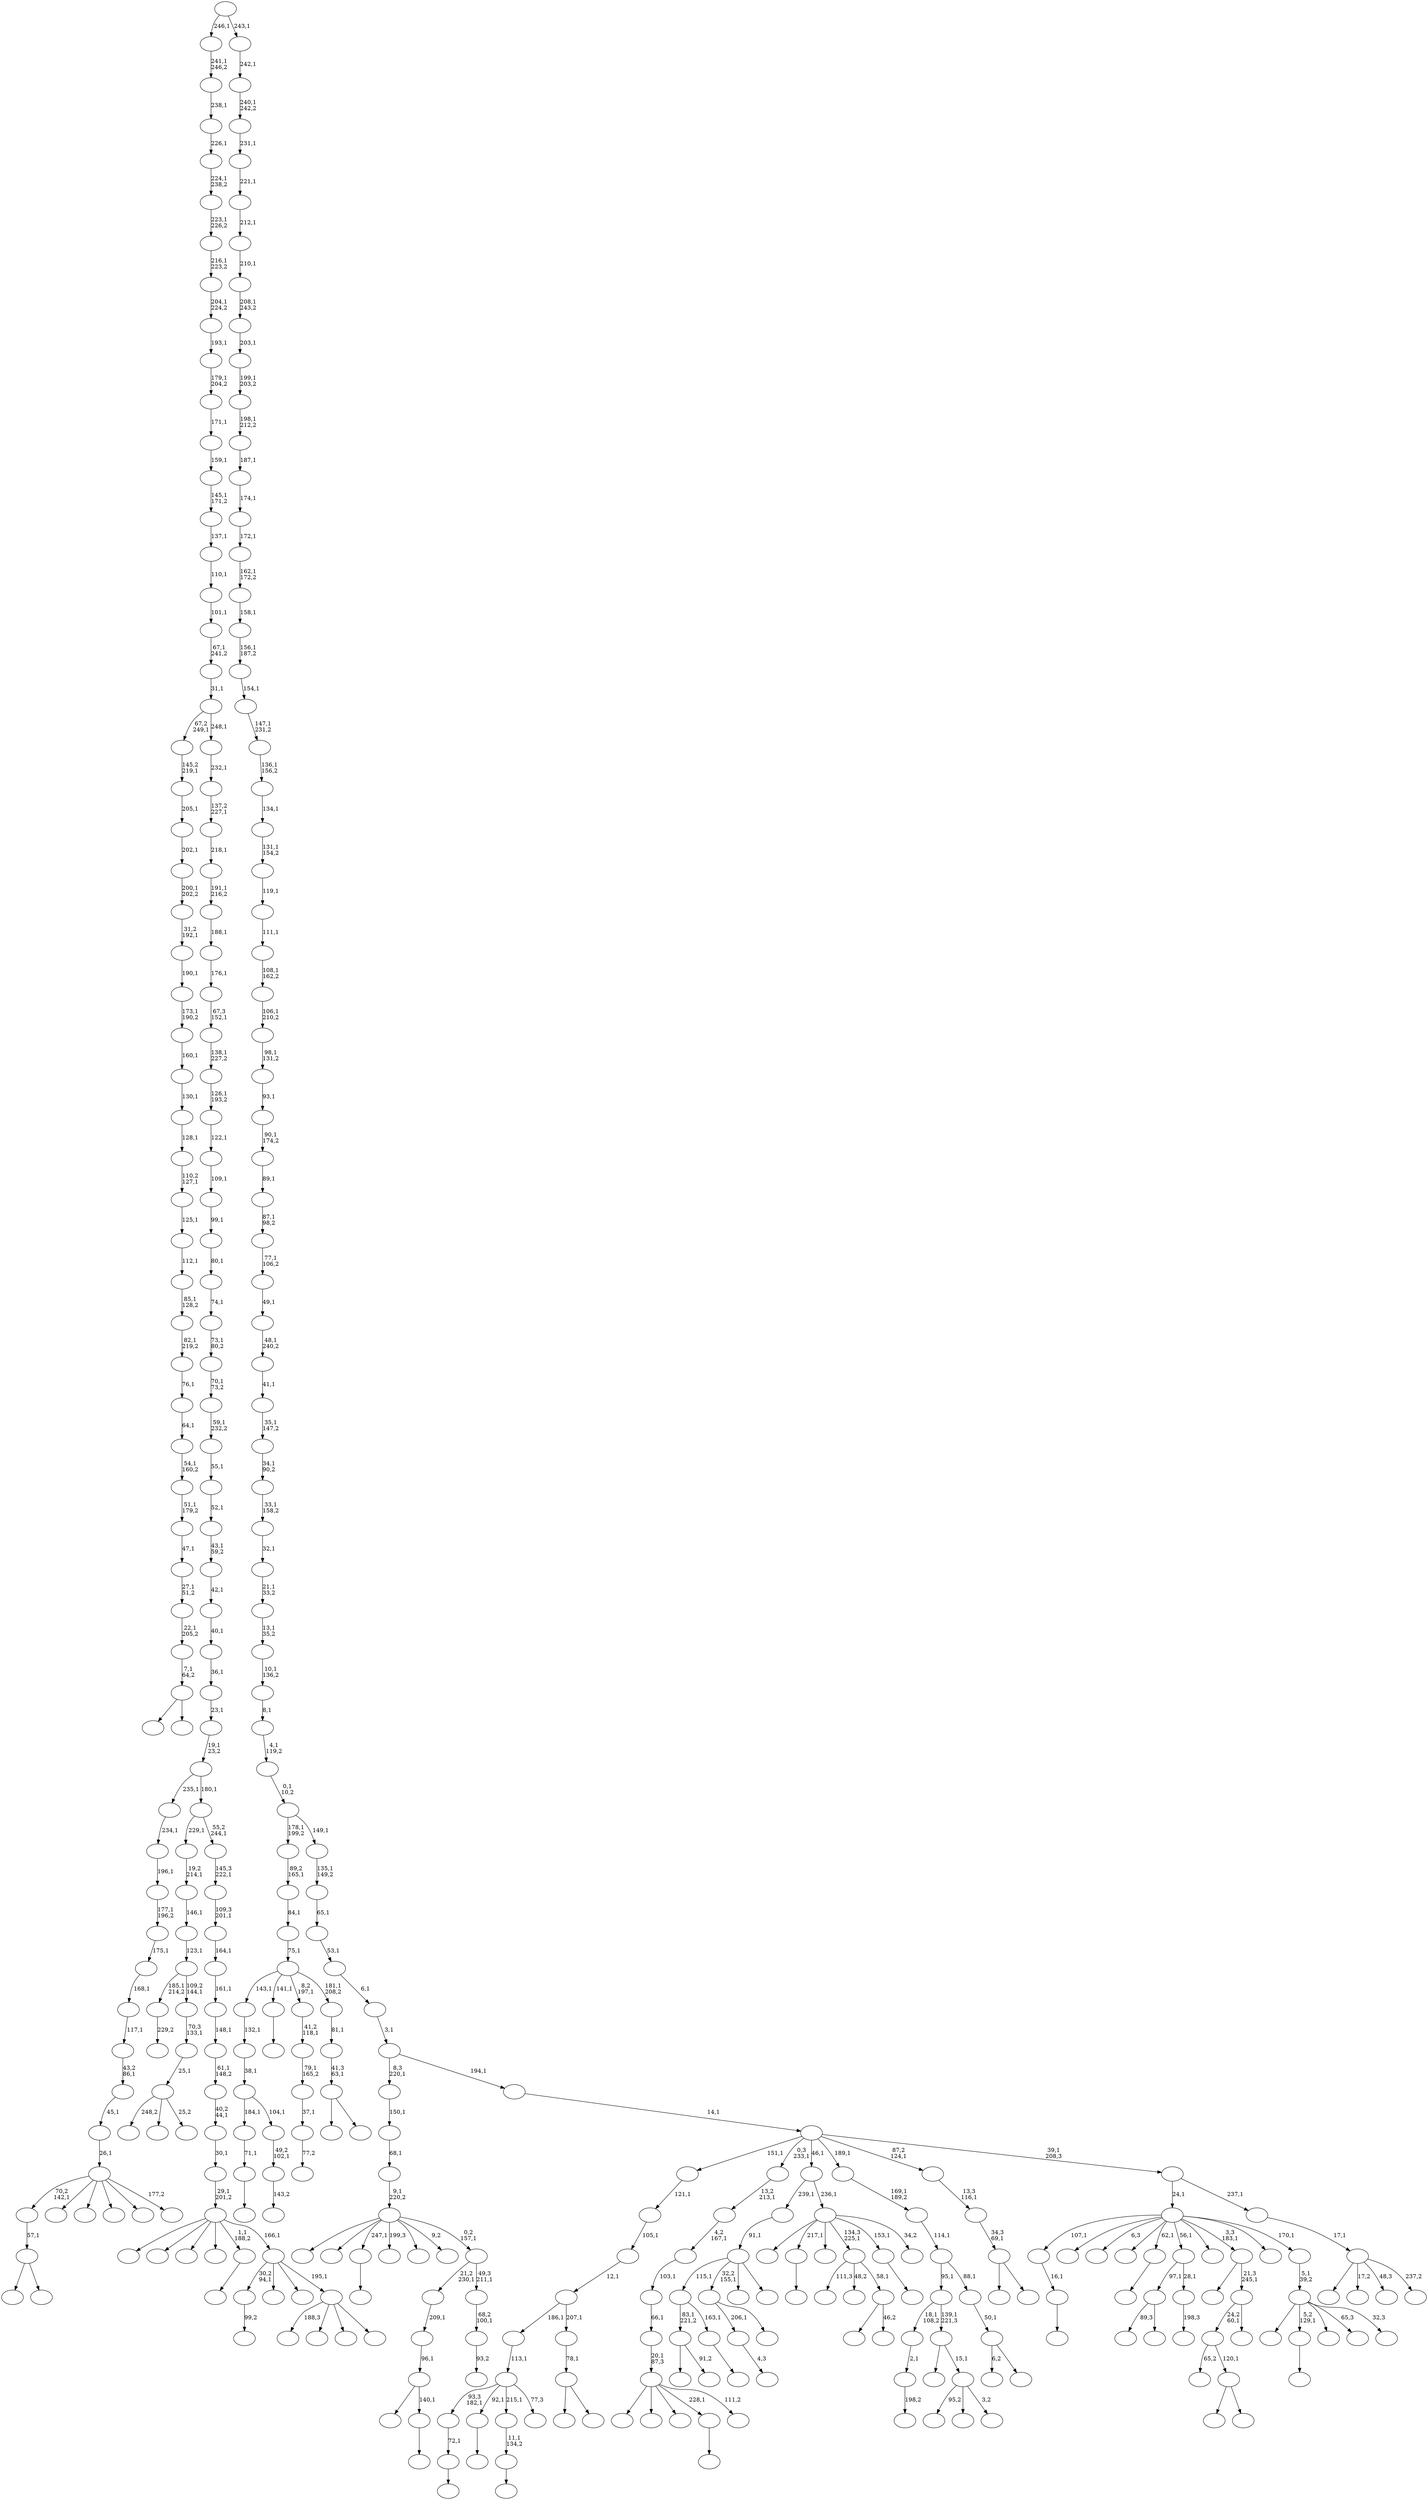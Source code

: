 digraph T {
	350 [label=""]
	349 [label=""]
	348 [label=""]
	347 [label=""]
	346 [label=""]
	345 [label=""]
	344 [label=""]
	343 [label=""]
	342 [label=""]
	341 [label=""]
	340 [label=""]
	339 [label=""]
	338 [label=""]
	337 [label=""]
	336 [label=""]
	335 [label=""]
	334 [label=""]
	333 [label=""]
	332 [label=""]
	331 [label=""]
	330 [label=""]
	329 [label=""]
	328 [label=""]
	327 [label=""]
	326 [label=""]
	325 [label=""]
	324 [label=""]
	323 [label=""]
	322 [label=""]
	321 [label=""]
	320 [label=""]
	319 [label=""]
	318 [label=""]
	317 [label=""]
	316 [label=""]
	315 [label=""]
	314 [label=""]
	313 [label=""]
	312 [label=""]
	311 [label=""]
	310 [label=""]
	309 [label=""]
	308 [label=""]
	307 [label=""]
	306 [label=""]
	305 [label=""]
	304 [label=""]
	303 [label=""]
	302 [label=""]
	301 [label=""]
	300 [label=""]
	299 [label=""]
	298 [label=""]
	297 [label=""]
	296 [label=""]
	295 [label=""]
	294 [label=""]
	293 [label=""]
	292 [label=""]
	291 [label=""]
	290 [label=""]
	289 [label=""]
	288 [label=""]
	287 [label=""]
	286 [label=""]
	285 [label=""]
	284 [label=""]
	283 [label=""]
	282 [label=""]
	281 [label=""]
	280 [label=""]
	279 [label=""]
	278 [label=""]
	277 [label=""]
	276 [label=""]
	275 [label=""]
	274 [label=""]
	273 [label=""]
	272 [label=""]
	271 [label=""]
	270 [label=""]
	269 [label=""]
	268 [label=""]
	267 [label=""]
	266 [label=""]
	265 [label=""]
	264 [label=""]
	263 [label=""]
	262 [label=""]
	261 [label=""]
	260 [label=""]
	259 [label=""]
	258 [label=""]
	257 [label=""]
	256 [label=""]
	255 [label=""]
	254 [label=""]
	253 [label=""]
	252 [label=""]
	251 [label=""]
	250 [label=""]
	249 [label=""]
	248 [label=""]
	247 [label=""]
	246 [label=""]
	245 [label=""]
	244 [label=""]
	243 [label=""]
	242 [label=""]
	241 [label=""]
	240 [label=""]
	239 [label=""]
	238 [label=""]
	237 [label=""]
	236 [label=""]
	235 [label=""]
	234 [label=""]
	233 [label=""]
	232 [label=""]
	231 [label=""]
	230 [label=""]
	229 [label=""]
	228 [label=""]
	227 [label=""]
	226 [label=""]
	225 [label=""]
	224 [label=""]
	223 [label=""]
	222 [label=""]
	221 [label=""]
	220 [label=""]
	219 [label=""]
	218 [label=""]
	217 [label=""]
	216 [label=""]
	215 [label=""]
	214 [label=""]
	213 [label=""]
	212 [label=""]
	211 [label=""]
	210 [label=""]
	209 [label=""]
	208 [label=""]
	207 [label=""]
	206 [label=""]
	205 [label=""]
	204 [label=""]
	203 [label=""]
	202 [label=""]
	201 [label=""]
	200 [label=""]
	199 [label=""]
	198 [label=""]
	197 [label=""]
	196 [label=""]
	195 [label=""]
	194 [label=""]
	193 [label=""]
	192 [label=""]
	191 [label=""]
	190 [label=""]
	189 [label=""]
	188 [label=""]
	187 [label=""]
	186 [label=""]
	185 [label=""]
	184 [label=""]
	183 [label=""]
	182 [label=""]
	181 [label=""]
	180 [label=""]
	179 [label=""]
	178 [label=""]
	177 [label=""]
	176 [label=""]
	175 [label=""]
	174 [label=""]
	173 [label=""]
	172 [label=""]
	171 [label=""]
	170 [label=""]
	169 [label=""]
	168 [label=""]
	167 [label=""]
	166 [label=""]
	165 [label=""]
	164 [label=""]
	163 [label=""]
	162 [label=""]
	161 [label=""]
	160 [label=""]
	159 [label=""]
	158 [label=""]
	157 [label=""]
	156 [label=""]
	155 [label=""]
	154 [label=""]
	153 [label=""]
	152 [label=""]
	151 [label=""]
	150 [label=""]
	149 [label=""]
	148 [label=""]
	147 [label=""]
	146 [label=""]
	145 [label=""]
	144 [label=""]
	143 [label=""]
	142 [label=""]
	141 [label=""]
	140 [label=""]
	139 [label=""]
	138 [label=""]
	137 [label=""]
	136 [label=""]
	135 [label=""]
	134 [label=""]
	133 [label=""]
	132 [label=""]
	131 [label=""]
	130 [label=""]
	129 [label=""]
	128 [label=""]
	127 [label=""]
	126 [label=""]
	125 [label=""]
	124 [label=""]
	123 [label=""]
	122 [label=""]
	121 [label=""]
	120 [label=""]
	119 [label=""]
	118 [label=""]
	117 [label=""]
	116 [label=""]
	115 [label=""]
	114 [label=""]
	113 [label=""]
	112 [label=""]
	111 [label=""]
	110 [label=""]
	109 [label=""]
	108 [label=""]
	107 [label=""]
	106 [label=""]
	105 [label=""]
	104 [label=""]
	103 [label=""]
	102 [label=""]
	101 [label=""]
	100 [label=""]
	99 [label=""]
	98 [label=""]
	97 [label=""]
	96 [label=""]
	95 [label=""]
	94 [label=""]
	93 [label=""]
	92 [label=""]
	91 [label=""]
	90 [label=""]
	89 [label=""]
	88 [label=""]
	87 [label=""]
	86 [label=""]
	85 [label=""]
	84 [label=""]
	83 [label=""]
	82 [label=""]
	81 [label=""]
	80 [label=""]
	79 [label=""]
	78 [label=""]
	77 [label=""]
	76 [label=""]
	75 [label=""]
	74 [label=""]
	73 [label=""]
	72 [label=""]
	71 [label=""]
	70 [label=""]
	69 [label=""]
	68 [label=""]
	67 [label=""]
	66 [label=""]
	65 [label=""]
	64 [label=""]
	63 [label=""]
	62 [label=""]
	61 [label=""]
	60 [label=""]
	59 [label=""]
	58 [label=""]
	57 [label=""]
	56 [label=""]
	55 [label=""]
	54 [label=""]
	53 [label=""]
	52 [label=""]
	51 [label=""]
	50 [label=""]
	49 [label=""]
	48 [label=""]
	47 [label=""]
	46 [label=""]
	45 [label=""]
	44 [label=""]
	43 [label=""]
	42 [label=""]
	41 [label=""]
	40 [label=""]
	39 [label=""]
	38 [label=""]
	37 [label=""]
	36 [label=""]
	35 [label=""]
	34 [label=""]
	33 [label=""]
	32 [label=""]
	31 [label=""]
	30 [label=""]
	29 [label=""]
	28 [label=""]
	27 [label=""]
	26 [label=""]
	25 [label=""]
	24 [label=""]
	23 [label=""]
	22 [label=""]
	21 [label=""]
	20 [label=""]
	19 [label=""]
	18 [label=""]
	17 [label=""]
	16 [label=""]
	15 [label=""]
	14 [label=""]
	13 [label=""]
	12 [label=""]
	11 [label=""]
	10 [label=""]
	9 [label=""]
	8 [label=""]
	7 [label=""]
	6 [label=""]
	5 [label=""]
	4 [label=""]
	3 [label=""]
	2 [label=""]
	1 [label=""]
	0 [label=""]
	347 -> 348 [label=""]
	346 -> 347 [label="72,1"]
	344 -> 345 [label=""]
	342 -> 343 [label="229,2"]
	338 -> 350 [label=""]
	338 -> 339 [label=""]
	337 -> 338 [label="57,1"]
	326 -> 327 [label=""]
	325 -> 326 [label="11,1\n134,2"]
	323 -> 324 [label=""]
	321 -> 322 [label=""]
	320 -> 321 [label="71,1"]
	318 -> 319 [label="143,2"]
	317 -> 318 [label="49,2\n102,1"]
	316 -> 320 [label="184,1"]
	316 -> 317 [label="104,1"]
	315 -> 316 [label="38,1"]
	314 -> 315 [label="132,1"]
	312 -> 313 [label="4,3"]
	310 -> 311 [label="99,2"]
	307 -> 308 [label="198,2"]
	306 -> 307 [label="2,1"]
	303 -> 304 [label=""]
	302 -> 303 [label="16,1"]
	297 -> 340 [label=""]
	297 -> 298 [label=""]
	296 -> 297 [label="7,1\n64,2"]
	295 -> 296 [label="22,1\n205,2"]
	294 -> 295 [label="27,1\n51,2"]
	293 -> 294 [label="47,1"]
	292 -> 293 [label="51,1\n179,2"]
	291 -> 292 [label="54,1\n160,2"]
	290 -> 291 [label="64,1"]
	289 -> 290 [label="76,1"]
	288 -> 289 [label="82,1\n219,2"]
	287 -> 288 [label="85,1\n128,2"]
	286 -> 287 [label="112,1"]
	285 -> 286 [label="125,1"]
	284 -> 285 [label="110,2\n127,1"]
	283 -> 284 [label="128,1"]
	282 -> 283 [label="130,1"]
	281 -> 282 [label="160,1"]
	280 -> 281 [label="173,1\n190,2"]
	279 -> 280 [label="190,1"]
	278 -> 279 [label="31,2\n192,1"]
	277 -> 278 [label="200,1\n202,2"]
	276 -> 277 [label="202,1"]
	275 -> 276 [label="205,1"]
	274 -> 275 [label="145,2\n219,1"]
	270 -> 271 [label=""]
	262 -> 263 [label=""]
	260 -> 305 [label=""]
	260 -> 261 [label="91,2"]
	254 -> 255 [label=""]
	253 -> 260 [label="83,1\n221,2"]
	253 -> 254 [label="163,1"]
	251 -> 252 [label="77,2"]
	250 -> 251 [label="37,1"]
	249 -> 250 [label="79,1\n165,2"]
	248 -> 249 [label="41,2\n118,1"]
	245 -> 332 [label="89,3"]
	245 -> 246 [label=""]
	243 -> 346 [label="93,3\n182,1"]
	243 -> 344 [label="92,1"]
	243 -> 325 [label="215,1"]
	243 -> 244 [label="77,3"]
	242 -> 243 [label="113,1"]
	239 -> 312 [label="206,1"]
	239 -> 240 [label=""]
	237 -> 238 [label=""]
	234 -> 299 [label=""]
	234 -> 235 [label=""]
	233 -> 234 [label="41,3\n63,1"]
	232 -> 233 [label="81,1"]
	231 -> 314 [label="143,1"]
	231 -> 262 [label="141,1"]
	231 -> 248 [label="8,2\n197,1"]
	231 -> 232 [label="181,1\n208,2"]
	230 -> 231 [label="75,1"]
	229 -> 230 [label="84,1"]
	228 -> 229 [label="89,2\n165,1"]
	224 -> 225 [label=""]
	223 -> 331 [label=""]
	223 -> 224 [label="140,1"]
	222 -> 223 [label="96,1"]
	221 -> 222 [label="209,1"]
	219 -> 220 [label=""]
	216 -> 217 [label=""]
	214 -> 215 [label="198,3"]
	213 -> 245 [label="97,1"]
	213 -> 214 [label="28,1"]
	203 -> 341 [label="248,2"]
	203 -> 236 [label=""]
	203 -> 204 [label="25,2"]
	202 -> 203 [label="25,1"]
	201 -> 202 [label="70,3\n133,1"]
	200 -> 342 [label="185,1\n214,2"]
	200 -> 201 [label="109,2\n144,1"]
	199 -> 200 [label="123,1"]
	198 -> 199 [label="146,1"]
	197 -> 198 [label="19,2\n214,1"]
	195 -> 333 [label=""]
	195 -> 196 [label=""]
	194 -> 257 [label="65,2"]
	194 -> 195 [label="120,1"]
	192 -> 253 [label="115,1"]
	192 -> 239 [label="32,2\n155,1"]
	192 -> 226 [label=""]
	192 -> 193 [label=""]
	191 -> 192 [label="91,1"]
	187 -> 268 [label=""]
	187 -> 188 [label="46,2"]
	186 -> 205 [label="111,3"]
	186 -> 189 [label="48,2"]
	186 -> 187 [label="58,1"]
	184 -> 194 [label="24,2\n60,1"]
	184 -> 185 [label=""]
	183 -> 212 [label=""]
	183 -> 184 [label="21,3\n245,1"]
	179 -> 334 [label=""]
	179 -> 180 [label=""]
	178 -> 179 [label="78,1"]
	177 -> 242 [label="186,1"]
	177 -> 178 [label="207,1"]
	176 -> 177 [label="12,1"]
	175 -> 176 [label="105,1"]
	174 -> 175 [label="121,1"]
	170 -> 349 [label=""]
	170 -> 273 [label=""]
	170 -> 258 [label=""]
	170 -> 216 [label="228,1"]
	170 -> 171 [label="111,2"]
	169 -> 170 [label="20,1\n87,3"]
	168 -> 169 [label="66,1"]
	167 -> 168 [label="103,1"]
	166 -> 167 [label="4,2\n167,1"]
	165 -> 166 [label="13,2\n213,1"]
	160 -> 161 [label=""]
	158 -> 159 [label=""]
	154 -> 337 [label="70,2\n142,1"]
	154 -> 336 [label=""]
	154 -> 266 [label=""]
	154 -> 218 [label=""]
	154 -> 172 [label=""]
	154 -> 155 [label="177,2"]
	153 -> 154 [label="26,1"]
	152 -> 153 [label="45,1"]
	151 -> 152 [label="43,2\n86,1"]
	150 -> 151 [label="117,1"]
	149 -> 150 [label="168,1"]
	148 -> 149 [label="175,1"]
	147 -> 148 [label="177,1\n196,2"]
	146 -> 147 [label="196,1"]
	145 -> 146 [label="234,1"]
	143 -> 301 [label="188,3"]
	143 -> 209 [label=""]
	143 -> 206 [label=""]
	143 -> 144 [label=""]
	142 -> 310 [label="30,2\n94,1"]
	142 -> 264 [label=""]
	142 -> 162 [label=""]
	142 -> 143 [label="195,1"]
	141 -> 309 [label=""]
	141 -> 272 [label=""]
	141 -> 211 [label=""]
	141 -> 208 [label=""]
	141 -> 158 [label="1,1\n188,2"]
	141 -> 142 [label="166,1"]
	140 -> 141 [label="29,1\n201,2"]
	139 -> 140 [label="30,1"]
	138 -> 139 [label="40,2\n44,1"]
	137 -> 138 [label="61,1\n148,2"]
	136 -> 137 [label="148,1"]
	135 -> 136 [label="161,1"]
	134 -> 135 [label="164,1"]
	133 -> 134 [label="109,3\n201,1"]
	132 -> 133 [label="145,3\n222,1"]
	131 -> 197 [label="229,1"]
	131 -> 132 [label="55,2\n244,1"]
	130 -> 145 [label="235,1"]
	130 -> 131 [label="180,1"]
	129 -> 130 [label="19,1\n23,2"]
	128 -> 129 [label="23,1"]
	127 -> 128 [label="36,1"]
	126 -> 127 [label="40,1"]
	125 -> 126 [label="42,1"]
	124 -> 125 [label="43,1\n59,2"]
	123 -> 124 [label="52,1"]
	122 -> 123 [label="55,1"]
	121 -> 122 [label="59,1\n232,2"]
	120 -> 121 [label="70,1\n73,2"]
	119 -> 120 [label="73,1\n80,2"]
	118 -> 119 [label="74,1"]
	117 -> 118 [label="80,1"]
	116 -> 117 [label="99,1"]
	115 -> 116 [label="109,1"]
	114 -> 115 [label="122,1"]
	113 -> 114 [label="126,1\n193,2"]
	112 -> 113 [label="138,1\n227,2"]
	111 -> 112 [label="67,3\n152,1"]
	110 -> 111 [label="176,1"]
	109 -> 110 [label="188,1"]
	108 -> 109 [label="191,1\n216,2"]
	107 -> 108 [label="218,1"]
	106 -> 107 [label="137,2\n227,1"]
	105 -> 106 [label="232,1"]
	104 -> 274 [label="67,2\n249,1"]
	104 -> 105 [label="248,1"]
	103 -> 104 [label="31,1"]
	102 -> 103 [label="67,1\n241,2"]
	101 -> 102 [label="101,1"]
	100 -> 101 [label="110,1"]
	99 -> 100 [label="137,1"]
	98 -> 99 [label="145,1\n171,2"]
	97 -> 98 [label="159,1"]
	96 -> 97 [label="171,1"]
	95 -> 96 [label="179,1\n204,2"]
	94 -> 95 [label="193,1"]
	93 -> 94 [label="204,1\n224,2"]
	92 -> 93 [label="216,1\n223,2"]
	91 -> 92 [label="223,1\n226,2"]
	90 -> 91 [label="224,1\n238,2"]
	89 -> 90 [label="226,1"]
	88 -> 89 [label="238,1"]
	87 -> 88 [label="241,1\n246,2"]
	85 -> 300 [label="95,2"]
	85 -> 267 [label=""]
	85 -> 86 [label="3,2"]
	84 -> 210 [label=""]
	84 -> 85 [label="15,1"]
	83 -> 306 [label="18,1\n108,2"]
	83 -> 84 [label="139,1\n221,3"]
	81 -> 328 [label=""]
	81 -> 270 [label="217,1"]
	81 -> 265 [label=""]
	81 -> 186 [label="134,3\n225,1"]
	81 -> 160 [label="153,1"]
	81 -> 82 [label="34,2"]
	80 -> 191 [label="239,1"]
	80 -> 81 [label="236,1"]
	78 -> 79 [label="93,2"]
	77 -> 78 [label="68,2\n100,1"]
	76 -> 221 [label="21,2\n230,1"]
	76 -> 77 [label="49,3\n211,1"]
	75 -> 329 [label=""]
	75 -> 241 [label=""]
	75 -> 237 [label="247,1"]
	75 -> 207 [label="199,3"]
	75 -> 182 [label=""]
	75 -> 157 [label="9,2"]
	75 -> 76 [label="0,2\n157,1"]
	74 -> 75 [label="9,1\n220,2"]
	73 -> 74 [label="68,1"]
	72 -> 73 [label="150,1"]
	70 -> 335 [label=""]
	70 -> 323 [label="5,2\n129,1"]
	70 -> 247 [label=""]
	70 -> 164 [label="65,3"]
	70 -> 71 [label="32,3"]
	69 -> 70 [label="5,1\n39,2"]
	68 -> 302 [label="107,1"]
	68 -> 269 [label=""]
	68 -> 259 [label="6,3"]
	68 -> 227 [label=""]
	68 -> 219 [label="62,1"]
	68 -> 213 [label="56,1"]
	68 -> 190 [label=""]
	68 -> 183 [label="3,3\n183,1"]
	68 -> 173 [label=""]
	68 -> 69 [label="170,1"]
	66 -> 330 [label="6,2"]
	66 -> 67 [label=""]
	65 -> 66 [label="50,1"]
	64 -> 83 [label="95,1"]
	64 -> 65 [label="88,1"]
	63 -> 64 [label="114,1"]
	62 -> 63 [label="169,1\n189,2"]
	60 -> 156 [label=""]
	60 -> 61 [label=""]
	59 -> 60 [label="34,3\n69,1"]
	58 -> 59 [label="13,3\n116,1"]
	56 -> 256 [label=""]
	56 -> 181 [label="17,2"]
	56 -> 163 [label="48,3"]
	56 -> 57 [label="237,2"]
	55 -> 56 [label="17,1"]
	54 -> 68 [label="24,1"]
	54 -> 55 [label="237,1"]
	53 -> 174 [label="151,1"]
	53 -> 165 [label="0,3\n233,1"]
	53 -> 80 [label="46,1"]
	53 -> 62 [label="189,1"]
	53 -> 58 [label="87,2\n124,1"]
	53 -> 54 [label="39,1\n208,3"]
	52 -> 53 [label="14,1"]
	51 -> 72 [label="8,3\n220,1"]
	51 -> 52 [label="194,1"]
	50 -> 51 [label="3,1"]
	49 -> 50 [label="6,1"]
	48 -> 49 [label="53,1"]
	47 -> 48 [label="65,1"]
	46 -> 47 [label="135,1\n149,2"]
	45 -> 228 [label="178,1\n199,2"]
	45 -> 46 [label="149,1"]
	44 -> 45 [label="0,1\n10,2"]
	43 -> 44 [label="4,1\n119,2"]
	42 -> 43 [label="8,1"]
	41 -> 42 [label="10,1\n136,2"]
	40 -> 41 [label="13,1\n35,2"]
	39 -> 40 [label="21,1\n33,2"]
	38 -> 39 [label="32,1"]
	37 -> 38 [label="33,1\n158,2"]
	36 -> 37 [label="34,1\n90,2"]
	35 -> 36 [label="35,1\n147,2"]
	34 -> 35 [label="41,1"]
	33 -> 34 [label="48,1\n240,2"]
	32 -> 33 [label="49,1"]
	31 -> 32 [label="77,1\n106,2"]
	30 -> 31 [label="87,1\n98,2"]
	29 -> 30 [label="89,1"]
	28 -> 29 [label="90,1\n174,2"]
	27 -> 28 [label="93,1"]
	26 -> 27 [label="98,1\n131,2"]
	25 -> 26 [label="106,1\n210,2"]
	24 -> 25 [label="108,1\n162,2"]
	23 -> 24 [label="111,1"]
	22 -> 23 [label="119,1"]
	21 -> 22 [label="131,1\n154,2"]
	20 -> 21 [label="134,1"]
	19 -> 20 [label="136,1\n156,2"]
	18 -> 19 [label="147,1\n231,2"]
	17 -> 18 [label="154,1"]
	16 -> 17 [label="156,1\n187,2"]
	15 -> 16 [label="158,1"]
	14 -> 15 [label="162,1\n172,2"]
	13 -> 14 [label="172,1"]
	12 -> 13 [label="174,1"]
	11 -> 12 [label="187,1"]
	10 -> 11 [label="198,1\n212,2"]
	9 -> 10 [label="199,1\n203,2"]
	8 -> 9 [label="203,1"]
	7 -> 8 [label="208,1\n243,2"]
	6 -> 7 [label="210,1"]
	5 -> 6 [label="212,1"]
	4 -> 5 [label="221,1"]
	3 -> 4 [label="231,1"]
	2 -> 3 [label="240,1\n242,2"]
	1 -> 2 [label="242,1"]
	0 -> 87 [label="246,1"]
	0 -> 1 [label="243,1"]
}

